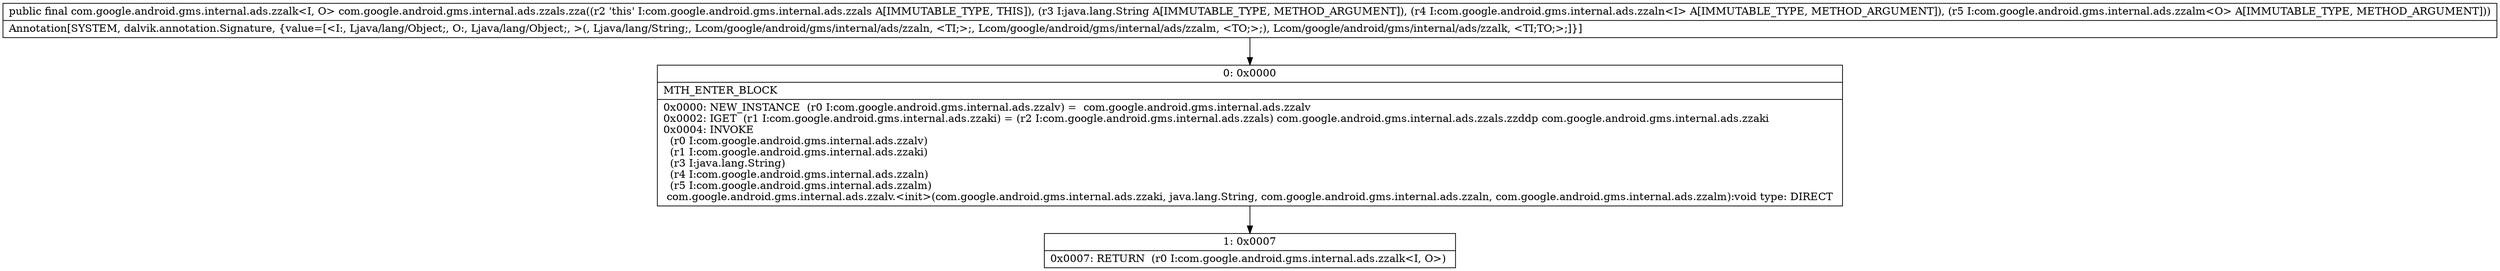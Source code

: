 digraph "CFG forcom.google.android.gms.internal.ads.zzals.zza(Ljava\/lang\/String;Lcom\/google\/android\/gms\/internal\/ads\/zzaln;Lcom\/google\/android\/gms\/internal\/ads\/zzalm;)Lcom\/google\/android\/gms\/internal\/ads\/zzalk;" {
Node_0 [shape=record,label="{0\:\ 0x0000|MTH_ENTER_BLOCK\l|0x0000: NEW_INSTANCE  (r0 I:com.google.android.gms.internal.ads.zzalv) =  com.google.android.gms.internal.ads.zzalv \l0x0002: IGET  (r1 I:com.google.android.gms.internal.ads.zzaki) = (r2 I:com.google.android.gms.internal.ads.zzals) com.google.android.gms.internal.ads.zzals.zzddp com.google.android.gms.internal.ads.zzaki \l0x0004: INVOKE  \l  (r0 I:com.google.android.gms.internal.ads.zzalv)\l  (r1 I:com.google.android.gms.internal.ads.zzaki)\l  (r3 I:java.lang.String)\l  (r4 I:com.google.android.gms.internal.ads.zzaln)\l  (r5 I:com.google.android.gms.internal.ads.zzalm)\l com.google.android.gms.internal.ads.zzalv.\<init\>(com.google.android.gms.internal.ads.zzaki, java.lang.String, com.google.android.gms.internal.ads.zzaln, com.google.android.gms.internal.ads.zzalm):void type: DIRECT \l}"];
Node_1 [shape=record,label="{1\:\ 0x0007|0x0007: RETURN  (r0 I:com.google.android.gms.internal.ads.zzalk\<I, O\>) \l}"];
MethodNode[shape=record,label="{public final com.google.android.gms.internal.ads.zzalk\<I, O\> com.google.android.gms.internal.ads.zzals.zza((r2 'this' I:com.google.android.gms.internal.ads.zzals A[IMMUTABLE_TYPE, THIS]), (r3 I:java.lang.String A[IMMUTABLE_TYPE, METHOD_ARGUMENT]), (r4 I:com.google.android.gms.internal.ads.zzaln\<I\> A[IMMUTABLE_TYPE, METHOD_ARGUMENT]), (r5 I:com.google.android.gms.internal.ads.zzalm\<O\> A[IMMUTABLE_TYPE, METHOD_ARGUMENT]))  | Annotation[SYSTEM, dalvik.annotation.Signature, \{value=[\<I:, Ljava\/lang\/Object;, O:, Ljava\/lang\/Object;, \>(, Ljava\/lang\/String;, Lcom\/google\/android\/gms\/internal\/ads\/zzaln, \<TI;\>;, Lcom\/google\/android\/gms\/internal\/ads\/zzalm, \<TO;\>;), Lcom\/google\/android\/gms\/internal\/ads\/zzalk, \<TI;TO;\>;]\}]\l}"];
MethodNode -> Node_0;
Node_0 -> Node_1;
}

